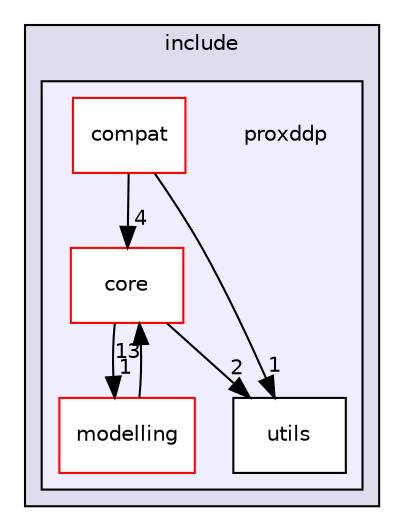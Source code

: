 digraph "include/proxddp" {
  bgcolor=transparent;
  compound=true
  node [ fontsize="10", fontname="Helvetica"];
  edge [ labelfontsize="10", labelfontname="Helvetica"];
  subgraph clusterdir_d44c64559bbebec7f509842c48db8b23 {
    graph [ bgcolor="#ddddee", pencolor="black", label="include" fontname="Helvetica", fontsize="10", URL="dir_d44c64559bbebec7f509842c48db8b23.html"]
  subgraph clusterdir_b8f76124f2fc7662a7b313e987f48e6d {
    graph [ bgcolor="#eeeeff", pencolor="black", label="" URL="dir_b8f76124f2fc7662a7b313e987f48e6d.html"];
    dir_b8f76124f2fc7662a7b313e987f48e6d [shape=plaintext label="proxddp"];
    dir_7501df3cfc83eb12cdd04cd99cdc0f57 [shape=box label="compat" color="red" fillcolor="white" style="filled" URL="dir_7501df3cfc83eb12cdd04cd99cdc0f57.html"];
    dir_232bb84d36e85fd30fe7e48597eb9660 [shape=box label="core" color="red" fillcolor="white" style="filled" URL="dir_232bb84d36e85fd30fe7e48597eb9660.html"];
    dir_59a5fceee63577d6010f1d402f708d54 [shape=box label="modelling" color="red" fillcolor="white" style="filled" URL="dir_59a5fceee63577d6010f1d402f708d54.html"];
    dir_3191cd8ca837f3f104ddcc93c32886e2 [shape=box label="utils" color="black" fillcolor="white" style="filled" URL="dir_3191cd8ca837f3f104ddcc93c32886e2.html"];
  }
  }
  dir_59a5fceee63577d6010f1d402f708d54->dir_232bb84d36e85fd30fe7e48597eb9660 [headlabel="13", labeldistance=1.5 headhref="dir_000005_000007.html"];
  dir_232bb84d36e85fd30fe7e48597eb9660->dir_59a5fceee63577d6010f1d402f708d54 [headlabel="1", labeldistance=1.5 headhref="dir_000007_000005.html"];
  dir_232bb84d36e85fd30fe7e48597eb9660->dir_3191cd8ca837f3f104ddcc93c32886e2 [headlabel="2", labeldistance=1.5 headhref="dir_000007_000010.html"];
  dir_7501df3cfc83eb12cdd04cd99cdc0f57->dir_232bb84d36e85fd30fe7e48597eb9660 [headlabel="4", labeldistance=1.5 headhref="dir_000003_000007.html"];
  dir_7501df3cfc83eb12cdd04cd99cdc0f57->dir_3191cd8ca837f3f104ddcc93c32886e2 [headlabel="1", labeldistance=1.5 headhref="dir_000003_000010.html"];
}
